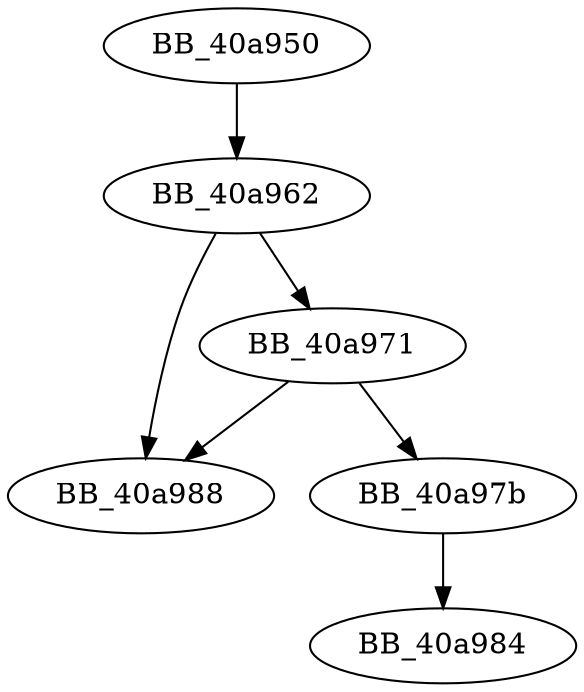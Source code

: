 DiGraph sub_40A950{
BB_40a950->BB_40a962
BB_40a962->BB_40a971
BB_40a962->BB_40a988
BB_40a971->BB_40a97b
BB_40a971->BB_40a988
BB_40a97b->BB_40a984
}
